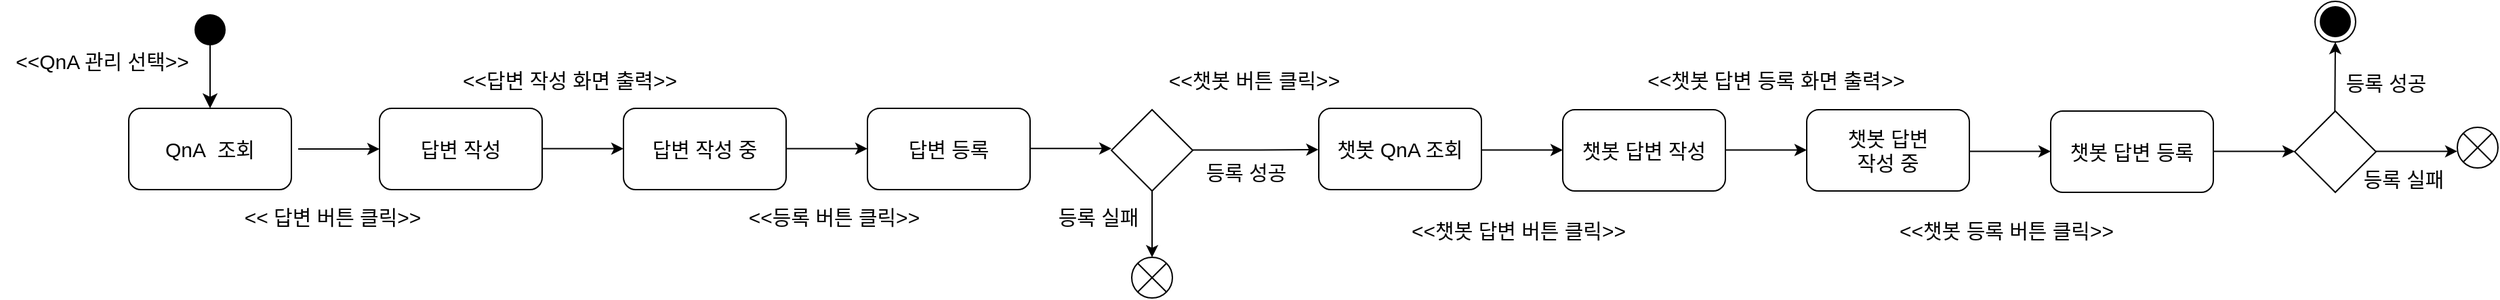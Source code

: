 <mxfile version="18.1.3" type="github">
  <diagram name="Page-1" id="e7e014a7-5840-1c2e-5031-d8a46d1fe8dd">
    <mxGraphModel dx="1649" dy="1245" grid="1" gridSize="10" guides="1" tooltips="1" connect="1" arrows="1" fold="1" page="1" pageScale="1" pageWidth="1169" pageHeight="826" background="none" math="0" shadow="0">
      <root>
        <mxCell id="0" />
        <mxCell id="1" parent="0" />
        <mxCell id="JxqcoBXvA7hFVv0tvdsZ-41" value="" style="ellipse;html=1;shape=startState;fillColor=#000000;strokeColor=default;" vertex="1" parent="1">
          <mxGeometry x="240" y="117" width="30" height="30" as="geometry" />
        </mxCell>
        <mxCell id="JxqcoBXvA7hFVv0tvdsZ-42" value="" style="edgeStyle=orthogonalEdgeStyle;html=1;verticalAlign=bottom;endArrow=classic;endSize=8;strokeColor=#000000;rounded=0;fontColor=#000000;endFill=1;" edge="1" parent="1">
          <mxGeometry relative="1" as="geometry">
            <mxPoint x="255" y="190" as="targetPoint" />
            <mxPoint x="255" y="140" as="sourcePoint" />
          </mxGeometry>
        </mxCell>
        <mxCell id="JxqcoBXvA7hFVv0tvdsZ-43" value="QnA&amp;nbsp; 조회" style="rounded=1;whiteSpace=wrap;html=1;fontSize=15;" vertex="1" parent="1">
          <mxGeometry x="195" y="190" width="120" height="60" as="geometry" />
        </mxCell>
        <mxCell id="JxqcoBXvA7hFVv0tvdsZ-44" value="&amp;lt;&amp;lt;QnA 관리 선택&amp;gt;&amp;gt;" style="text;html=1;align=center;verticalAlign=middle;resizable=0;points=[];autosize=1;strokeColor=none;fillColor=none;fontSize=15;" vertex="1" parent="1">
          <mxGeometry x="100" y="145" width="150" height="20" as="geometry" />
        </mxCell>
        <mxCell id="JxqcoBXvA7hFVv0tvdsZ-45" value="답변 작성" style="rounded=1;whiteSpace=wrap;html=1;fontSize=15;" vertex="1" parent="1">
          <mxGeometry x="380" y="190" width="120" height="60" as="geometry" />
        </mxCell>
        <mxCell id="JxqcoBXvA7hFVv0tvdsZ-46" value="답변 작성 중" style="rounded=1;whiteSpace=wrap;html=1;fontSize=15;" vertex="1" parent="1">
          <mxGeometry x="560" y="190" width="120" height="60" as="geometry" />
        </mxCell>
        <mxCell id="JxqcoBXvA7hFVv0tvdsZ-47" value="답변 등록" style="rounded=1;whiteSpace=wrap;html=1;fontSize=15;" vertex="1" parent="1">
          <mxGeometry x="740" y="190" width="120" height="60" as="geometry" />
        </mxCell>
        <mxCell id="JxqcoBXvA7hFVv0tvdsZ-49" value="" style="endArrow=classic;html=1;rounded=0;fontSize=15;fontColor=#000000;strokeColor=#000000;" edge="1" parent="1">
          <mxGeometry width="50" height="50" relative="1" as="geometry">
            <mxPoint x="320" y="220" as="sourcePoint" />
            <mxPoint x="380" y="220" as="targetPoint" />
            <Array as="points">
              <mxPoint x="370" y="220" />
            </Array>
          </mxGeometry>
        </mxCell>
        <mxCell id="JxqcoBXvA7hFVv0tvdsZ-50" value="&amp;lt;&amp;lt; 답변 버튼 클릭&amp;gt;&amp;gt;" style="text;html=1;align=center;verticalAlign=middle;resizable=0;points=[];autosize=1;strokeColor=none;fillColor=none;fontSize=15;" vertex="1" parent="1">
          <mxGeometry x="270" y="260" width="150" height="20" as="geometry" />
        </mxCell>
        <mxCell id="JxqcoBXvA7hFVv0tvdsZ-51" value="&amp;lt;&amp;lt;답변 작성 화면 출력&amp;gt;&amp;gt;" style="text;html=1;align=center;verticalAlign=middle;resizable=0;points=[];autosize=1;strokeColor=none;fillColor=none;fontSize=15;" vertex="1" parent="1">
          <mxGeometry x="430" y="159" width="180" height="20" as="geometry" />
        </mxCell>
        <mxCell id="JxqcoBXvA7hFVv0tvdsZ-52" value="&amp;lt;&amp;lt;등록 버튼 클릭&amp;gt;&amp;gt;" style="text;html=1;align=center;verticalAlign=middle;resizable=0;points=[];autosize=1;strokeColor=none;fillColor=none;fontSize=15;" vertex="1" parent="1">
          <mxGeometry x="640" y="260" width="150" height="20" as="geometry" />
        </mxCell>
        <mxCell id="JxqcoBXvA7hFVv0tvdsZ-54" value="" style="endArrow=classic;html=1;rounded=0;fontSize=15;fontColor=#000000;strokeColor=#000000;" edge="1" parent="1">
          <mxGeometry width="50" height="50" relative="1" as="geometry">
            <mxPoint x="500" y="219.76" as="sourcePoint" />
            <mxPoint x="560" y="219.76" as="targetPoint" />
            <Array as="points">
              <mxPoint x="550" y="219.76" />
            </Array>
          </mxGeometry>
        </mxCell>
        <mxCell id="JxqcoBXvA7hFVv0tvdsZ-55" value="" style="endArrow=classic;html=1;rounded=0;fontSize=15;fontColor=#000000;strokeColor=#000000;" edge="1" parent="1">
          <mxGeometry width="50" height="50" relative="1" as="geometry">
            <mxPoint x="680" y="219.76" as="sourcePoint" />
            <mxPoint x="740" y="219.76" as="targetPoint" />
            <Array as="points">
              <mxPoint x="730" y="219.76" />
            </Array>
          </mxGeometry>
        </mxCell>
        <mxCell id="JxqcoBXvA7hFVv0tvdsZ-56" value="" style="endArrow=classic;html=1;rounded=0;fontSize=15;fontColor=#000000;strokeColor=#000000;" edge="1" parent="1">
          <mxGeometry width="50" height="50" relative="1" as="geometry">
            <mxPoint x="860" y="219.66" as="sourcePoint" />
            <mxPoint x="920" y="219.66" as="targetPoint" />
            <Array as="points">
              <mxPoint x="910" y="219.66" />
            </Array>
          </mxGeometry>
        </mxCell>
        <mxCell id="JxqcoBXvA7hFVv0tvdsZ-57" value="챗봇 QnA 조회" style="rounded=1;whiteSpace=wrap;html=1;fontSize=15;" vertex="1" parent="1">
          <mxGeometry x="1073" y="190" width="120" height="60" as="geometry" />
        </mxCell>
        <mxCell id="JxqcoBXvA7hFVv0tvdsZ-58" value="" style="rhombus;whiteSpace=wrap;html=1;fontSize=15;fontColor=#000000;strokeColor=#000000;" vertex="1" parent="1">
          <mxGeometry x="920" y="191" width="60" height="60" as="geometry" />
        </mxCell>
        <mxCell id="JxqcoBXvA7hFVv0tvdsZ-59" value="" style="endArrow=classic;html=1;rounded=0;fontSize=15;fontColor=#000000;strokeColor=#000000;exitX=0.5;exitY=1;exitDx=0;exitDy=0;" edge="1" parent="1" source="JxqcoBXvA7hFVv0tvdsZ-58">
          <mxGeometry width="50" height="50" relative="1" as="geometry">
            <mxPoint x="949.66" y="191" as="sourcePoint" />
            <mxPoint x="950" y="300" as="targetPoint" />
          </mxGeometry>
        </mxCell>
        <mxCell id="JxqcoBXvA7hFVv0tvdsZ-60" value="등록 실패" style="text;html=1;align=center;verticalAlign=middle;resizable=0;points=[];autosize=1;strokeColor=none;fillColor=none;fontSize=15;" vertex="1" parent="1">
          <mxGeometry x="870" y="260" width="80" height="20" as="geometry" />
        </mxCell>
        <mxCell id="JxqcoBXvA7hFVv0tvdsZ-61" value="" style="shape=sumEllipse;perimeter=ellipsePerimeter;whiteSpace=wrap;html=1;backgroundOutline=1;fontSize=15;fontColor=#000000;strokeColor=#000000;" vertex="1" parent="1">
          <mxGeometry x="935" y="300" width="30" height="30" as="geometry" />
        </mxCell>
        <mxCell id="JxqcoBXvA7hFVv0tvdsZ-62" value="" style="endArrow=classic;html=1;rounded=0;fontSize=15;fontColor=#000000;strokeColor=#000000;entryX=-0.002;entryY=0.508;entryDx=0;entryDy=0;entryPerimeter=0;" edge="1" parent="1" target="JxqcoBXvA7hFVv0tvdsZ-57">
          <mxGeometry width="50" height="50" relative="1" as="geometry">
            <mxPoint x="980" y="220.71" as="sourcePoint" />
            <mxPoint x="1060" y="220" as="targetPoint" />
            <Array as="points">
              <mxPoint x="1030" y="220.71" />
            </Array>
          </mxGeometry>
        </mxCell>
        <mxCell id="JxqcoBXvA7hFVv0tvdsZ-63" value="등록 성공" style="text;html=1;align=center;verticalAlign=middle;resizable=0;points=[];autosize=1;strokeColor=none;fillColor=none;fontSize=15;" vertex="1" parent="1">
          <mxGeometry x="979" y="227" width="80" height="20" as="geometry" />
        </mxCell>
        <mxCell id="JxqcoBXvA7hFVv0tvdsZ-65" value="" style="rhombus;whiteSpace=wrap;html=1;fontSize=15;fontColor=#000000;strokeColor=#000000;" vertex="1" parent="1">
          <mxGeometry x="1793" y="192" width="60" height="60" as="geometry" />
        </mxCell>
        <mxCell id="JxqcoBXvA7hFVv0tvdsZ-66" value="" style="endArrow=classic;html=1;rounded=0;fontSize=15;fontColor=#000000;strokeColor=#000000;exitX=0.5;exitY=0.025;exitDx=0;exitDy=0;exitPerimeter=0;" edge="1" parent="1">
          <mxGeometry width="50" height="50" relative="1" as="geometry">
            <mxPoint x="1822.66" y="192" as="sourcePoint" />
            <mxPoint x="1823" y="141" as="targetPoint" />
          </mxGeometry>
        </mxCell>
        <mxCell id="JxqcoBXvA7hFVv0tvdsZ-67" value="등록 실패" style="text;html=1;align=center;verticalAlign=middle;resizable=0;points=[];autosize=1;strokeColor=none;fillColor=none;fontSize=15;" vertex="1" parent="1">
          <mxGeometry x="1833" y="232" width="80" height="20" as="geometry" />
        </mxCell>
        <mxCell id="JxqcoBXvA7hFVv0tvdsZ-68" value="" style="shape=sumEllipse;perimeter=ellipsePerimeter;whiteSpace=wrap;html=1;backgroundOutline=1;fontSize=15;fontColor=#000000;strokeColor=#000000;" vertex="1" parent="1">
          <mxGeometry x="1913" y="204" width="30" height="30" as="geometry" />
        </mxCell>
        <mxCell id="JxqcoBXvA7hFVv0tvdsZ-69" value="" style="endArrow=classic;html=1;rounded=0;fontSize=15;fontColor=#000000;strokeColor=#000000;" edge="1" parent="1">
          <mxGeometry width="50" height="50" relative="1" as="geometry">
            <mxPoint x="1853" y="221.71" as="sourcePoint" />
            <mxPoint x="1913" y="221.71" as="targetPoint" />
            <Array as="points">
              <mxPoint x="1903" y="221.71" />
            </Array>
          </mxGeometry>
        </mxCell>
        <mxCell id="JxqcoBXvA7hFVv0tvdsZ-70" value="등록 성공" style="text;html=1;align=center;verticalAlign=middle;resizable=0;points=[];autosize=1;strokeColor=none;fillColor=none;fontSize=15;" vertex="1" parent="1">
          <mxGeometry x="1820" y="161" width="80" height="20" as="geometry" />
        </mxCell>
        <mxCell id="JxqcoBXvA7hFVv0tvdsZ-73" value="챗봇 답변 작성" style="rounded=1;whiteSpace=wrap;html=1;fontSize=15;" vertex="1" parent="1">
          <mxGeometry x="1253" y="191" width="120" height="60" as="geometry" />
        </mxCell>
        <mxCell id="JxqcoBXvA7hFVv0tvdsZ-74" value="" style="endArrow=classic;html=1;rounded=0;fontSize=15;fontColor=#000000;strokeColor=#000000;" edge="1" parent="1">
          <mxGeometry width="50" height="50" relative="1" as="geometry">
            <mxPoint x="1193" y="220.76" as="sourcePoint" />
            <mxPoint x="1253" y="220.76" as="targetPoint" />
            <Array as="points">
              <mxPoint x="1243" y="220.76" />
            </Array>
          </mxGeometry>
        </mxCell>
        <mxCell id="JxqcoBXvA7hFVv0tvdsZ-75" value="" style="ellipse;html=1;shape=endState;fillColor=#000000;strokeColor=#000000;fontSize=15;fontColor=#000000;" vertex="1" parent="1">
          <mxGeometry x="1808" y="111" width="30" height="30" as="geometry" />
        </mxCell>
        <mxCell id="JxqcoBXvA7hFVv0tvdsZ-78" value="&amp;lt;&amp;lt;챗봇 버튼 클릭&amp;gt;&amp;gt;" style="text;html=1;align=center;verticalAlign=middle;resizable=0;points=[];autosize=1;strokeColor=none;fillColor=none;fontSize=15;" vertex="1" parent="1">
          <mxGeometry x="950" y="159" width="150" height="20" as="geometry" />
        </mxCell>
        <mxCell id="JxqcoBXvA7hFVv0tvdsZ-79" value="&amp;lt;&amp;lt;챗봇 답변 버튼 클릭&amp;gt;&amp;gt;" style="text;html=1;align=center;verticalAlign=middle;resizable=0;points=[];autosize=1;strokeColor=none;fillColor=none;fontSize=15;" vertex="1" parent="1">
          <mxGeometry x="1130" y="270" width="180" height="20" as="geometry" />
        </mxCell>
        <mxCell id="JxqcoBXvA7hFVv0tvdsZ-80" value="챗봇 답변 &lt;br&gt;작성 중" style="rounded=1;whiteSpace=wrap;html=1;fontSize=15;" vertex="1" parent="1">
          <mxGeometry x="1433" y="191" width="120" height="60" as="geometry" />
        </mxCell>
        <mxCell id="JxqcoBXvA7hFVv0tvdsZ-81" value="" style="endArrow=classic;html=1;rounded=0;fontSize=15;fontColor=#000000;strokeColor=#000000;" edge="1" parent="1">
          <mxGeometry width="50" height="50" relative="1" as="geometry">
            <mxPoint x="1373" y="220.76" as="sourcePoint" />
            <mxPoint x="1433" y="220.76" as="targetPoint" />
            <Array as="points">
              <mxPoint x="1423" y="220.76" />
            </Array>
          </mxGeometry>
        </mxCell>
        <mxCell id="JxqcoBXvA7hFVv0tvdsZ-83" value="챗봇 답변 등록" style="rounded=1;whiteSpace=wrap;html=1;fontSize=15;" vertex="1" parent="1">
          <mxGeometry x="1613" y="192" width="120" height="60" as="geometry" />
        </mxCell>
        <mxCell id="JxqcoBXvA7hFVv0tvdsZ-84" value="" style="endArrow=classic;html=1;rounded=0;fontSize=15;fontColor=#000000;strokeColor=#000000;" edge="1" parent="1">
          <mxGeometry width="50" height="50" relative="1" as="geometry">
            <mxPoint x="1553" y="221.76" as="sourcePoint" />
            <mxPoint x="1613" y="221.76" as="targetPoint" />
            <Array as="points">
              <mxPoint x="1603" y="221.76" />
            </Array>
          </mxGeometry>
        </mxCell>
        <mxCell id="JxqcoBXvA7hFVv0tvdsZ-85" value="" style="endArrow=classic;html=1;rounded=0;fontSize=15;fontColor=#000000;strokeColor=#000000;" edge="1" parent="1">
          <mxGeometry width="50" height="50" relative="1" as="geometry">
            <mxPoint x="1733" y="221.76" as="sourcePoint" />
            <mxPoint x="1793" y="221.76" as="targetPoint" />
            <Array as="points">
              <mxPoint x="1783" y="221.76" />
            </Array>
          </mxGeometry>
        </mxCell>
        <mxCell id="JxqcoBXvA7hFVv0tvdsZ-86" value="&amp;lt;&amp;lt;챗봇 답변 등록 화면 출력&amp;gt;&amp;gt;" style="text;html=1;align=center;verticalAlign=middle;resizable=0;points=[];autosize=1;strokeColor=none;fillColor=none;fontSize=15;" vertex="1" parent="1">
          <mxGeometry x="1300" y="159" width="220" height="20" as="geometry" />
        </mxCell>
        <mxCell id="JxqcoBXvA7hFVv0tvdsZ-87" value="&amp;lt;&amp;lt;챗봇 등록 버튼 클릭&amp;gt;&amp;gt;" style="text;html=1;align=center;verticalAlign=middle;resizable=0;points=[];autosize=1;strokeColor=none;fillColor=none;fontSize=15;" vertex="1" parent="1">
          <mxGeometry x="1490" y="270" width="180" height="20" as="geometry" />
        </mxCell>
      </root>
    </mxGraphModel>
  </diagram>
</mxfile>
